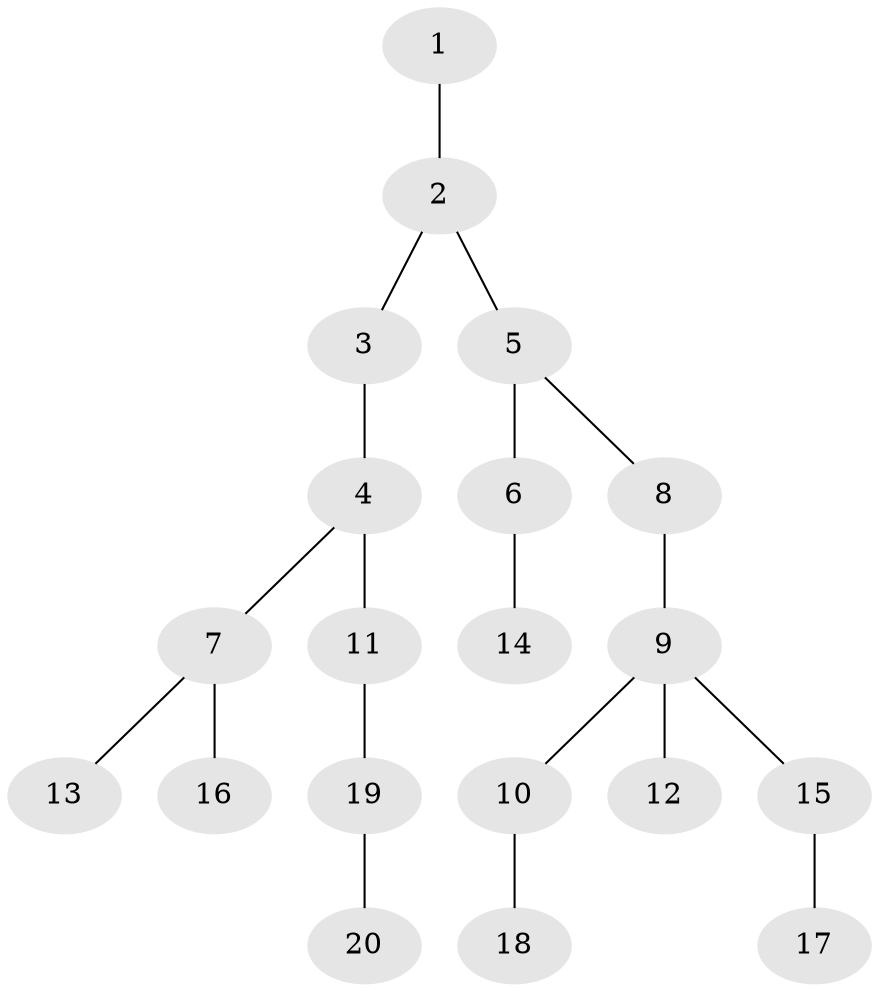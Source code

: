 // Generated by graph-tools (version 1.1) at 2025/46/02/15/25 05:46:28]
// undirected, 20 vertices, 19 edges
graph export_dot {
graph [start="1"]
  node [color=gray90,style=filled];
  1;
  2;
  3;
  4;
  5;
  6;
  7;
  8;
  9;
  10;
  11;
  12;
  13;
  14;
  15;
  16;
  17;
  18;
  19;
  20;
  1 -- 2;
  2 -- 3;
  2 -- 5;
  3 -- 4;
  4 -- 7;
  4 -- 11;
  5 -- 6;
  5 -- 8;
  6 -- 14;
  7 -- 13;
  7 -- 16;
  8 -- 9;
  9 -- 10;
  9 -- 12;
  9 -- 15;
  10 -- 18;
  11 -- 19;
  15 -- 17;
  19 -- 20;
}
